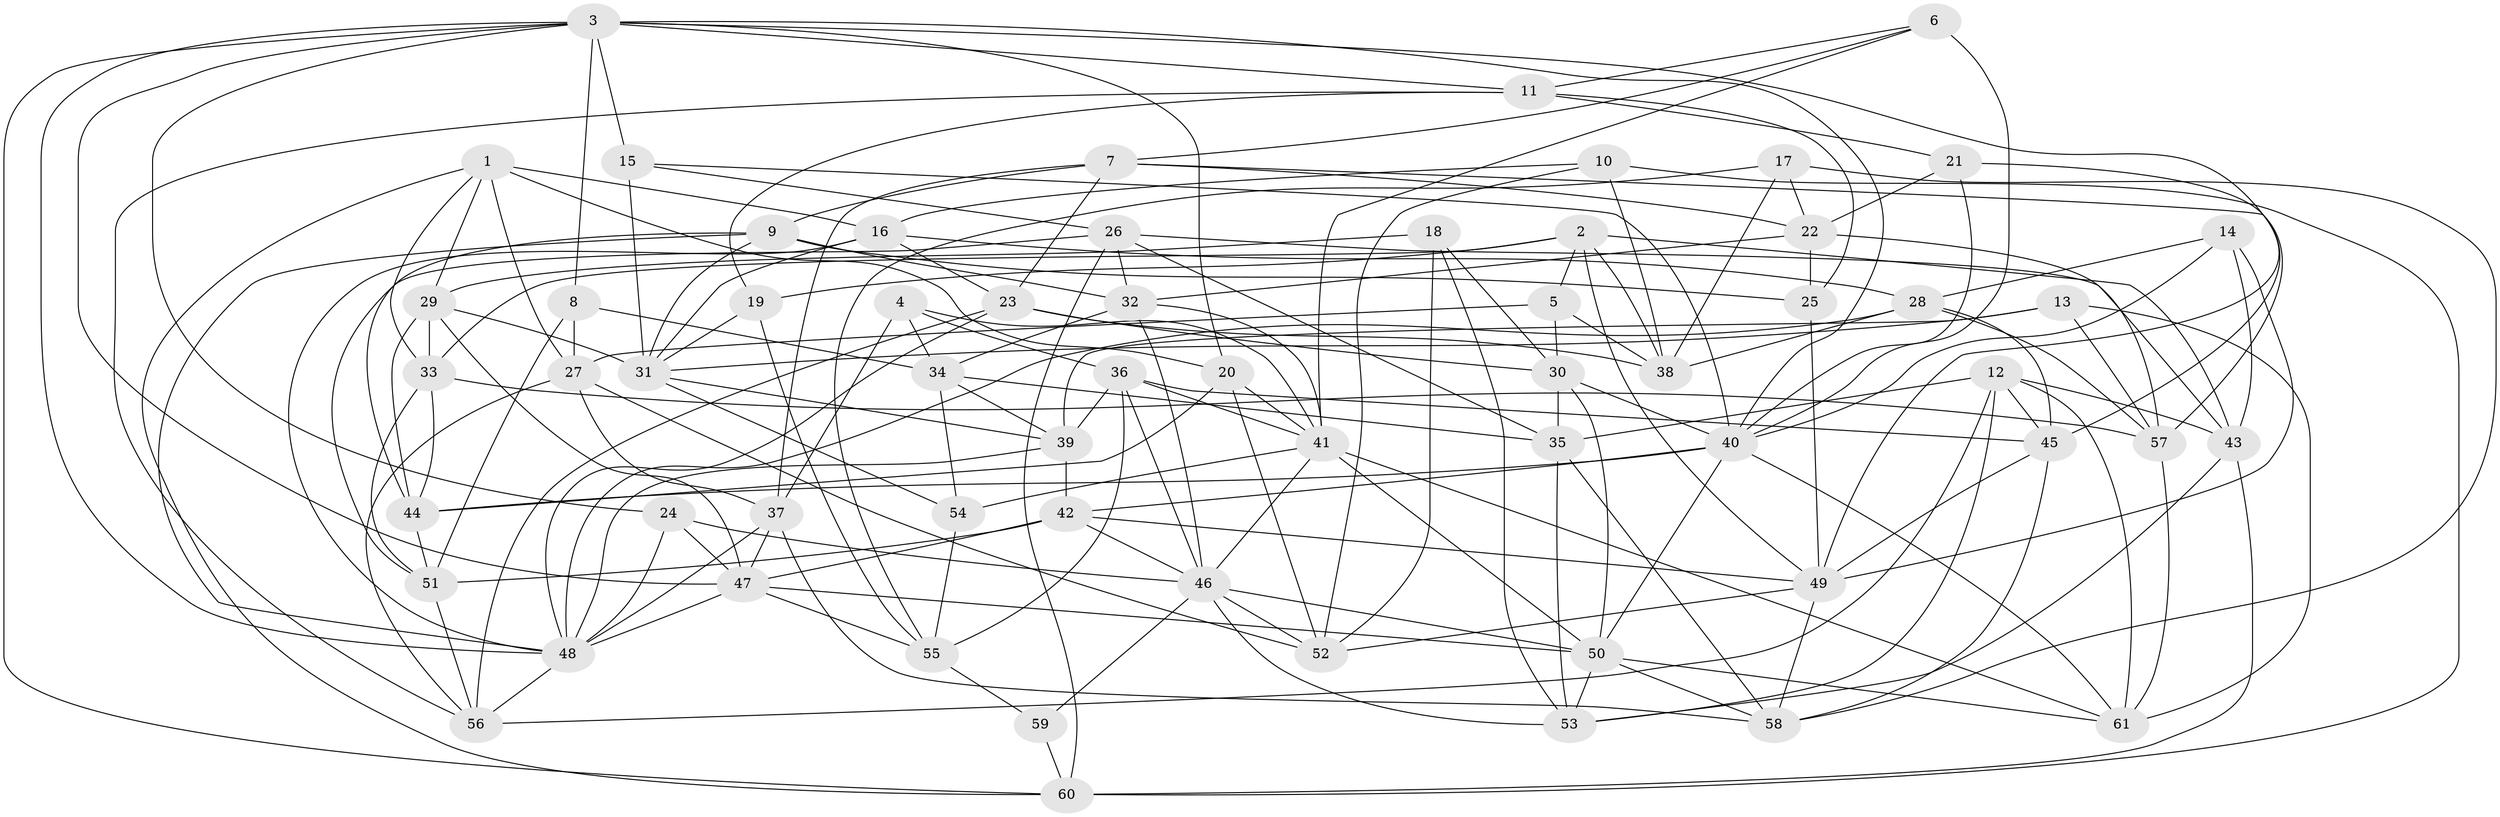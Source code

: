 // original degree distribution, {4: 1.0}
// Generated by graph-tools (version 1.1) at 2025/50/03/09/25 03:50:52]
// undirected, 61 vertices, 179 edges
graph export_dot {
graph [start="1"]
  node [color=gray90,style=filled];
  1;
  2;
  3;
  4;
  5;
  6;
  7;
  8;
  9;
  10;
  11;
  12;
  13;
  14;
  15;
  16;
  17;
  18;
  19;
  20;
  21;
  22;
  23;
  24;
  25;
  26;
  27;
  28;
  29;
  30;
  31;
  32;
  33;
  34;
  35;
  36;
  37;
  38;
  39;
  40;
  41;
  42;
  43;
  44;
  45;
  46;
  47;
  48;
  49;
  50;
  51;
  52;
  53;
  54;
  55;
  56;
  57;
  58;
  59;
  60;
  61;
  1 -- 16 [weight=1.0];
  1 -- 20 [weight=1.0];
  1 -- 27 [weight=1.0];
  1 -- 29 [weight=1.0];
  1 -- 33 [weight=1.0];
  1 -- 60 [weight=1.0];
  2 -- 5 [weight=1.0];
  2 -- 19 [weight=1.0];
  2 -- 33 [weight=1.0];
  2 -- 38 [weight=1.0];
  2 -- 43 [weight=1.0];
  2 -- 49 [weight=1.0];
  3 -- 8 [weight=1.0];
  3 -- 11 [weight=1.0];
  3 -- 15 [weight=1.0];
  3 -- 20 [weight=1.0];
  3 -- 24 [weight=1.0];
  3 -- 40 [weight=1.0];
  3 -- 47 [weight=1.0];
  3 -- 48 [weight=1.0];
  3 -- 49 [weight=1.0];
  3 -- 60 [weight=1.0];
  4 -- 34 [weight=1.0];
  4 -- 36 [weight=1.0];
  4 -- 37 [weight=1.0];
  4 -- 41 [weight=1.0];
  5 -- 27 [weight=1.0];
  5 -- 30 [weight=1.0];
  5 -- 38 [weight=1.0];
  6 -- 7 [weight=1.0];
  6 -- 11 [weight=1.0];
  6 -- 40 [weight=1.0];
  6 -- 41 [weight=1.0];
  7 -- 9 [weight=1.0];
  7 -- 22 [weight=1.0];
  7 -- 23 [weight=1.0];
  7 -- 37 [weight=1.0];
  7 -- 57 [weight=1.0];
  8 -- 27 [weight=1.0];
  8 -- 34 [weight=1.0];
  8 -- 51 [weight=1.0];
  9 -- 25 [weight=1.0];
  9 -- 31 [weight=1.0];
  9 -- 32 [weight=1.0];
  9 -- 44 [weight=1.0];
  9 -- 48 [weight=1.0];
  10 -- 16 [weight=1.0];
  10 -- 38 [weight=1.0];
  10 -- 52 [weight=1.0];
  10 -- 60 [weight=1.0];
  11 -- 19 [weight=1.0];
  11 -- 21 [weight=1.0];
  11 -- 25 [weight=1.0];
  11 -- 56 [weight=1.0];
  12 -- 35 [weight=1.0];
  12 -- 43 [weight=1.0];
  12 -- 45 [weight=1.0];
  12 -- 53 [weight=1.0];
  12 -- 56 [weight=1.0];
  12 -- 61 [weight=1.0];
  13 -- 31 [weight=1.0];
  13 -- 39 [weight=1.0];
  13 -- 57 [weight=1.0];
  13 -- 61 [weight=1.0];
  14 -- 28 [weight=1.0];
  14 -- 40 [weight=1.0];
  14 -- 43 [weight=1.0];
  14 -- 49 [weight=1.0];
  15 -- 26 [weight=1.0];
  15 -- 31 [weight=1.0];
  15 -- 40 [weight=1.0];
  16 -- 23 [weight=1.0];
  16 -- 28 [weight=1.0];
  16 -- 31 [weight=1.0];
  16 -- 48 [weight=1.0];
  17 -- 22 [weight=1.0];
  17 -- 38 [weight=1.0];
  17 -- 55 [weight=1.0];
  17 -- 58 [weight=1.0];
  18 -- 29 [weight=1.0];
  18 -- 30 [weight=1.0];
  18 -- 52 [weight=1.0];
  18 -- 53 [weight=1.0];
  19 -- 31 [weight=1.0];
  19 -- 55 [weight=1.0];
  20 -- 41 [weight=2.0];
  20 -- 44 [weight=1.0];
  20 -- 52 [weight=1.0];
  21 -- 22 [weight=1.0];
  21 -- 40 [weight=1.0];
  21 -- 45 [weight=1.0];
  22 -- 25 [weight=1.0];
  22 -- 32 [weight=1.0];
  22 -- 57 [weight=1.0];
  23 -- 30 [weight=1.0];
  23 -- 38 [weight=1.0];
  23 -- 48 [weight=1.0];
  23 -- 56 [weight=1.0];
  24 -- 46 [weight=1.0];
  24 -- 47 [weight=1.0];
  24 -- 48 [weight=1.0];
  25 -- 49 [weight=1.0];
  26 -- 32 [weight=1.0];
  26 -- 35 [weight=1.0];
  26 -- 43 [weight=1.0];
  26 -- 51 [weight=1.0];
  26 -- 60 [weight=1.0];
  27 -- 37 [weight=1.0];
  27 -- 52 [weight=1.0];
  27 -- 56 [weight=1.0];
  28 -- 38 [weight=1.0];
  28 -- 45 [weight=1.0];
  28 -- 48 [weight=1.0];
  28 -- 57 [weight=1.0];
  29 -- 31 [weight=1.0];
  29 -- 33 [weight=1.0];
  29 -- 44 [weight=1.0];
  29 -- 47 [weight=1.0];
  30 -- 35 [weight=1.0];
  30 -- 40 [weight=1.0];
  30 -- 50 [weight=1.0];
  31 -- 39 [weight=1.0];
  31 -- 54 [weight=1.0];
  32 -- 34 [weight=1.0];
  32 -- 41 [weight=1.0];
  32 -- 46 [weight=1.0];
  33 -- 44 [weight=1.0];
  33 -- 51 [weight=1.0];
  33 -- 57 [weight=1.0];
  34 -- 35 [weight=1.0];
  34 -- 39 [weight=1.0];
  34 -- 54 [weight=1.0];
  35 -- 53 [weight=1.0];
  35 -- 58 [weight=1.0];
  36 -- 39 [weight=1.0];
  36 -- 41 [weight=1.0];
  36 -- 45 [weight=1.0];
  36 -- 46 [weight=1.0];
  36 -- 55 [weight=1.0];
  37 -- 47 [weight=1.0];
  37 -- 48 [weight=1.0];
  37 -- 58 [weight=1.0];
  39 -- 42 [weight=1.0];
  39 -- 48 [weight=1.0];
  40 -- 42 [weight=1.0];
  40 -- 44 [weight=1.0];
  40 -- 50 [weight=1.0];
  40 -- 61 [weight=1.0];
  41 -- 46 [weight=1.0];
  41 -- 50 [weight=1.0];
  41 -- 54 [weight=1.0];
  41 -- 61 [weight=1.0];
  42 -- 46 [weight=1.0];
  42 -- 47 [weight=1.0];
  42 -- 49 [weight=1.0];
  42 -- 51 [weight=1.0];
  43 -- 53 [weight=1.0];
  43 -- 60 [weight=1.0];
  44 -- 51 [weight=1.0];
  45 -- 49 [weight=1.0];
  45 -- 58 [weight=1.0];
  46 -- 50 [weight=1.0];
  46 -- 52 [weight=1.0];
  46 -- 53 [weight=1.0];
  46 -- 59 [weight=2.0];
  47 -- 48 [weight=1.0];
  47 -- 50 [weight=1.0];
  47 -- 55 [weight=1.0];
  48 -- 56 [weight=1.0];
  49 -- 52 [weight=1.0];
  49 -- 58 [weight=1.0];
  50 -- 53 [weight=1.0];
  50 -- 58 [weight=1.0];
  50 -- 61 [weight=1.0];
  51 -- 56 [weight=1.0];
  54 -- 55 [weight=1.0];
  55 -- 59 [weight=1.0];
  57 -- 61 [weight=1.0];
  59 -- 60 [weight=1.0];
}
